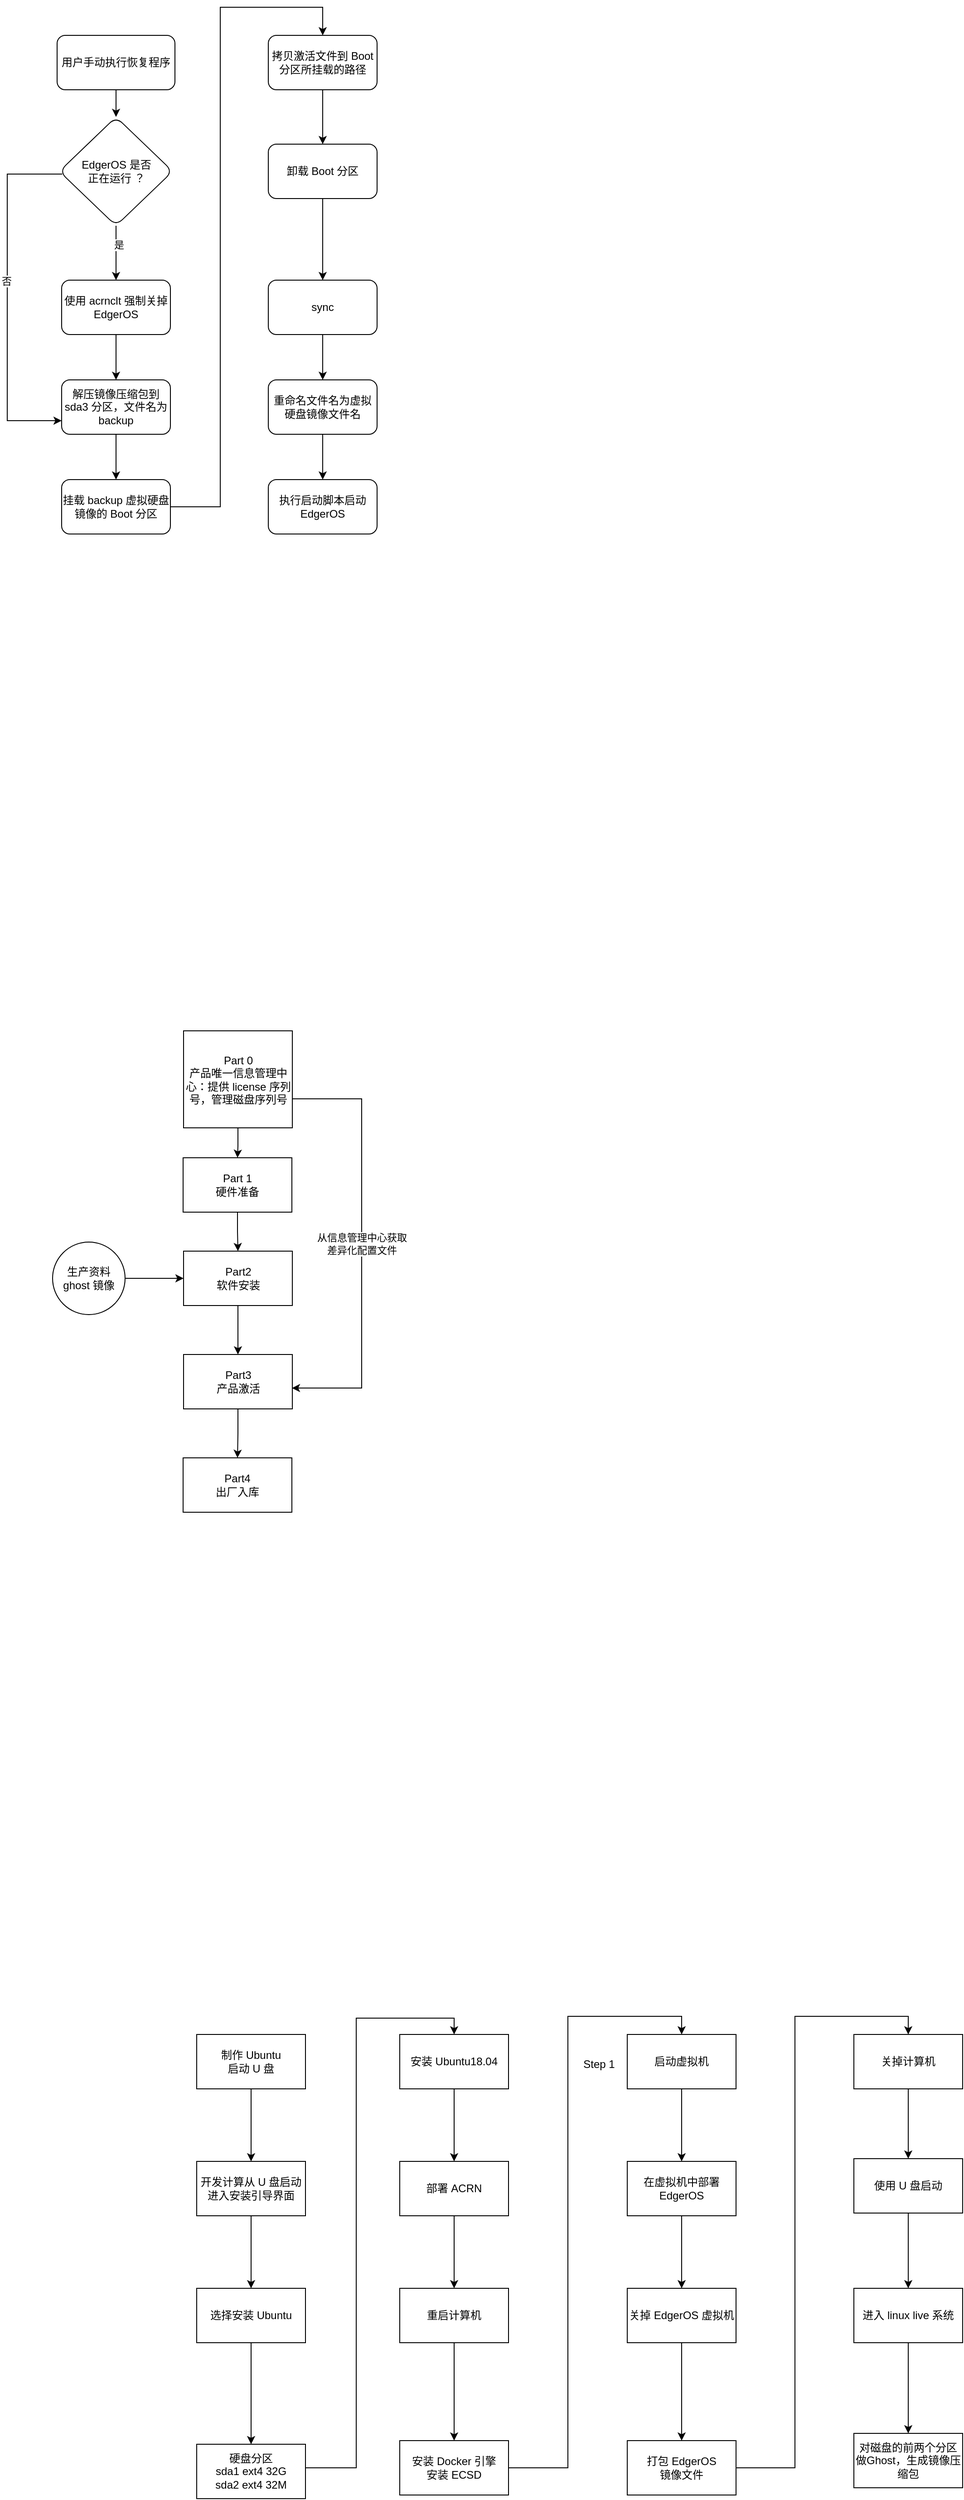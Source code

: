 <mxfile version="20.2.3" type="github">
  <diagram id="C5RBs43oDa-KdzZeNtuy" name="Page-1">
    <mxGraphModel dx="1087" dy="705" grid="0" gridSize="10" guides="1" tooltips="1" connect="1" arrows="1" fold="1" page="1" pageScale="1" pageWidth="827" pageHeight="1169" math="0" shadow="0">
      <root>
        <mxCell id="WIyWlLk6GJQsqaUBKTNV-0" />
        <mxCell id="WIyWlLk6GJQsqaUBKTNV-1" parent="WIyWlLk6GJQsqaUBKTNV-0" />
        <mxCell id="gS-gUmE_YttaVzdTsZu5-10" value="" style="edgeStyle=orthogonalEdgeStyle;rounded=0;orthogonalLoop=1;jettySize=auto;html=1;" parent="WIyWlLk6GJQsqaUBKTNV-1" source="gS-gUmE_YttaVzdTsZu5-0" target="gS-gUmE_YttaVzdTsZu5-9" edge="1">
          <mxGeometry relative="1" as="geometry" />
        </mxCell>
        <mxCell id="gS-gUmE_YttaVzdTsZu5-0" value="用户手动执行恢复程序" style="rounded=1;whiteSpace=wrap;html=1;fontSize=12;glass=0;strokeWidth=1;shadow=0;" parent="WIyWlLk6GJQsqaUBKTNV-1" vertex="1">
          <mxGeometry x="212" y="162" width="130" height="60" as="geometry" />
        </mxCell>
        <mxCell id="gS-gUmE_YttaVzdTsZu5-12" value="" style="edgeStyle=orthogonalEdgeStyle;rounded=0;orthogonalLoop=1;jettySize=auto;html=1;" parent="WIyWlLk6GJQsqaUBKTNV-1" source="gS-gUmE_YttaVzdTsZu5-9" target="gS-gUmE_YttaVzdTsZu5-11" edge="1">
          <mxGeometry relative="1" as="geometry" />
        </mxCell>
        <mxCell id="gS-gUmE_YttaVzdTsZu5-13" value="是" style="edgeLabel;html=1;align=center;verticalAlign=middle;resizable=0;points=[];" parent="gS-gUmE_YttaVzdTsZu5-12" vertex="1" connectable="0">
          <mxGeometry x="-0.309" y="3" relative="1" as="geometry">
            <mxPoint as="offset" />
          </mxGeometry>
        </mxCell>
        <mxCell id="gS-gUmE_YttaVzdTsZu5-23" style="edgeStyle=orthogonalEdgeStyle;rounded=0;orthogonalLoop=1;jettySize=auto;html=1;entryX=0;entryY=0.75;entryDx=0;entryDy=0;" parent="WIyWlLk6GJQsqaUBKTNV-1" source="gS-gUmE_YttaVzdTsZu5-9" target="gS-gUmE_YttaVzdTsZu5-14" edge="1">
          <mxGeometry relative="1" as="geometry">
            <mxPoint x="101" y="595" as="targetPoint" />
            <Array as="points">
              <mxPoint x="157" y="315" />
              <mxPoint x="157" y="587" />
            </Array>
          </mxGeometry>
        </mxCell>
        <mxCell id="gS-gUmE_YttaVzdTsZu5-24" value="否" style="edgeLabel;html=1;align=center;verticalAlign=middle;resizable=0;points=[];" parent="gS-gUmE_YttaVzdTsZu5-23" vertex="1" connectable="0">
          <mxGeometry x="-0.09" y="-1" relative="1" as="geometry">
            <mxPoint as="offset" />
          </mxGeometry>
        </mxCell>
        <mxCell id="gS-gUmE_YttaVzdTsZu5-9" value="EdgerOS 是否&lt;br&gt;正在运行 ？" style="rhombus;whiteSpace=wrap;html=1;rounded=1;glass=0;strokeWidth=1;shadow=0;" parent="WIyWlLk6GJQsqaUBKTNV-1" vertex="1">
          <mxGeometry x="214.5" y="252" width="125" height="120" as="geometry" />
        </mxCell>
        <mxCell id="gS-gUmE_YttaVzdTsZu5-15" value="" style="edgeStyle=orthogonalEdgeStyle;rounded=0;orthogonalLoop=1;jettySize=auto;html=1;" parent="WIyWlLk6GJQsqaUBKTNV-1" source="gS-gUmE_YttaVzdTsZu5-11" target="gS-gUmE_YttaVzdTsZu5-14" edge="1">
          <mxGeometry relative="1" as="geometry" />
        </mxCell>
        <mxCell id="gS-gUmE_YttaVzdTsZu5-11" value="使用 acrnclt 强制关掉 EdgerOS" style="whiteSpace=wrap;html=1;rounded=1;glass=0;strokeWidth=1;shadow=0;" parent="WIyWlLk6GJQsqaUBKTNV-1" vertex="1">
          <mxGeometry x="217" y="432" width="120" height="60" as="geometry" />
        </mxCell>
        <mxCell id="gS-gUmE_YttaVzdTsZu5-43" style="edgeStyle=orthogonalEdgeStyle;rounded=0;orthogonalLoop=1;jettySize=auto;html=1;exitX=0.5;exitY=1;exitDx=0;exitDy=0;" parent="WIyWlLk6GJQsqaUBKTNV-1" source="gS-gUmE_YttaVzdTsZu5-14" target="gS-gUmE_YttaVzdTsZu5-28" edge="1">
          <mxGeometry relative="1" as="geometry" />
        </mxCell>
        <mxCell id="gS-gUmE_YttaVzdTsZu5-14" value="解压镜像压缩包到 sda3 分区，文件名为 backup" style="whiteSpace=wrap;html=1;rounded=1;glass=0;strokeWidth=1;shadow=0;" parent="WIyWlLk6GJQsqaUBKTNV-1" vertex="1">
          <mxGeometry x="217" y="542" width="120" height="60" as="geometry" />
        </mxCell>
        <mxCell id="gS-gUmE_YttaVzdTsZu5-25" value="执行启动脚本启动 EdgerOS" style="whiteSpace=wrap;html=1;rounded=1;glass=0;strokeWidth=1;shadow=0;" parent="WIyWlLk6GJQsqaUBKTNV-1" vertex="1">
          <mxGeometry x="445" y="652" width="120" height="60" as="geometry" />
        </mxCell>
        <mxCell id="gS-gUmE_YttaVzdTsZu5-35" style="edgeStyle=orthogonalEdgeStyle;rounded=0;orthogonalLoop=1;jettySize=auto;html=1;exitX=0.5;exitY=1;exitDx=0;exitDy=0;entryX=0.5;entryY=0;entryDx=0;entryDy=0;" parent="WIyWlLk6GJQsqaUBKTNV-1" source="gS-gUmE_YttaVzdTsZu5-26" target="gS-gUmE_YttaVzdTsZu5-25" edge="1">
          <mxGeometry relative="1" as="geometry" />
        </mxCell>
        <mxCell id="gS-gUmE_YttaVzdTsZu5-26" value="重命名文件名为虚拟硬盘镜像文件名" style="whiteSpace=wrap;html=1;rounded=1;glass=0;strokeWidth=1;shadow=0;" parent="WIyWlLk6GJQsqaUBKTNV-1" vertex="1">
          <mxGeometry x="445" y="542" width="120" height="60" as="geometry" />
        </mxCell>
        <mxCell id="gS-gUmE_YttaVzdTsZu5-31" value="" style="edgeStyle=orthogonalEdgeStyle;rounded=0;orthogonalLoop=1;jettySize=auto;html=1;" parent="WIyWlLk6GJQsqaUBKTNV-1" source="gS-gUmE_YttaVzdTsZu5-28" target="gS-gUmE_YttaVzdTsZu5-30" edge="1">
          <mxGeometry relative="1" as="geometry">
            <Array as="points">
              <mxPoint x="392" y="682" />
              <mxPoint x="392" y="131" />
              <mxPoint x="505" y="131" />
            </Array>
          </mxGeometry>
        </mxCell>
        <mxCell id="gS-gUmE_YttaVzdTsZu5-28" value="挂载 backup 虚拟硬盘镜像的 Boot 分区" style="whiteSpace=wrap;html=1;rounded=1;glass=0;strokeWidth=1;shadow=0;" parent="WIyWlLk6GJQsqaUBKTNV-1" vertex="1">
          <mxGeometry x="217" y="652" width="120" height="60" as="geometry" />
        </mxCell>
        <mxCell id="gS-gUmE_YttaVzdTsZu5-39" value="" style="edgeStyle=orthogonalEdgeStyle;rounded=0;orthogonalLoop=1;jettySize=auto;html=1;" parent="WIyWlLk6GJQsqaUBKTNV-1" source="gS-gUmE_YttaVzdTsZu5-30" target="gS-gUmE_YttaVzdTsZu5-38" edge="1">
          <mxGeometry relative="1" as="geometry" />
        </mxCell>
        <mxCell id="gS-gUmE_YttaVzdTsZu5-30" value="拷贝激活文件到 Boot 分区所挂载的路径" style="whiteSpace=wrap;html=1;rounded=1;glass=0;strokeWidth=1;shadow=0;" parent="WIyWlLk6GJQsqaUBKTNV-1" vertex="1">
          <mxGeometry x="445" y="162" width="120" height="60" as="geometry" />
        </mxCell>
        <mxCell id="gS-gUmE_YttaVzdTsZu5-41" value="" style="edgeStyle=orthogonalEdgeStyle;rounded=0;orthogonalLoop=1;jettySize=auto;html=1;" parent="WIyWlLk6GJQsqaUBKTNV-1" source="gS-gUmE_YttaVzdTsZu5-38" target="gS-gUmE_YttaVzdTsZu5-40" edge="1">
          <mxGeometry relative="1" as="geometry" />
        </mxCell>
        <mxCell id="gS-gUmE_YttaVzdTsZu5-38" value="卸载 Boot 分区" style="whiteSpace=wrap;html=1;rounded=1;glass=0;strokeWidth=1;shadow=0;" parent="WIyWlLk6GJQsqaUBKTNV-1" vertex="1">
          <mxGeometry x="445" y="282" width="120" height="60" as="geometry" />
        </mxCell>
        <mxCell id="gS-gUmE_YttaVzdTsZu5-42" style="edgeStyle=orthogonalEdgeStyle;rounded=0;orthogonalLoop=1;jettySize=auto;html=1;" parent="WIyWlLk6GJQsqaUBKTNV-1" source="gS-gUmE_YttaVzdTsZu5-40" target="gS-gUmE_YttaVzdTsZu5-26" edge="1">
          <mxGeometry relative="1" as="geometry" />
        </mxCell>
        <mxCell id="gS-gUmE_YttaVzdTsZu5-40" value="sync" style="whiteSpace=wrap;html=1;rounded=1;glass=0;strokeWidth=1;shadow=0;" parent="WIyWlLk6GJQsqaUBKTNV-1" vertex="1">
          <mxGeometry x="445" y="432" width="120" height="60" as="geometry" />
        </mxCell>
        <mxCell id="9X3dWUdTX9as2_ivopGH-2" value="" style="edgeStyle=orthogonalEdgeStyle;rounded=0;orthogonalLoop=1;jettySize=auto;html=1;" parent="WIyWlLk6GJQsqaUBKTNV-1" source="9X3dWUdTX9as2_ivopGH-0" target="9X3dWUdTX9as2_ivopGH-1" edge="1">
          <mxGeometry relative="1" as="geometry" />
        </mxCell>
        <mxCell id="9X3dWUdTX9as2_ivopGH-12" value="从信息管理中心获取&lt;br&gt;差异化配置文件" style="edgeStyle=orthogonalEdgeStyle;rounded=0;orthogonalLoop=1;jettySize=auto;html=1;entryX=0.996;entryY=0.617;entryDx=0;entryDy=0;entryPerimeter=0;" parent="WIyWlLk6GJQsqaUBKTNV-1" source="9X3dWUdTX9as2_ivopGH-0" target="9X3dWUdTX9as2_ivopGH-5" edge="1">
          <mxGeometry relative="1" as="geometry">
            <Array as="points">
              <mxPoint x="548" y="1335" />
              <mxPoint x="548" y="1654" />
            </Array>
          </mxGeometry>
        </mxCell>
        <mxCell id="9X3dWUdTX9as2_ivopGH-0" value="Part 0&lt;br&gt;产品唯一信息管理中心：提供 license 序列号，管理磁盘序列号" style="rounded=0;whiteSpace=wrap;html=1;" parent="WIyWlLk6GJQsqaUBKTNV-1" vertex="1">
          <mxGeometry x="351.5" y="1260" width="120" height="107" as="geometry" />
        </mxCell>
        <mxCell id="9X3dWUdTX9as2_ivopGH-4" value="" style="edgeStyle=orthogonalEdgeStyle;rounded=0;orthogonalLoop=1;jettySize=auto;html=1;" parent="WIyWlLk6GJQsqaUBKTNV-1" source="9X3dWUdTX9as2_ivopGH-1" target="9X3dWUdTX9as2_ivopGH-3" edge="1">
          <mxGeometry relative="1" as="geometry" />
        </mxCell>
        <mxCell id="9X3dWUdTX9as2_ivopGH-1" value="Part 1&lt;br&gt;硬件准备" style="whiteSpace=wrap;html=1;rounded=0;" parent="WIyWlLk6GJQsqaUBKTNV-1" vertex="1">
          <mxGeometry x="351" y="1400" width="120" height="60" as="geometry" />
        </mxCell>
        <mxCell id="9X3dWUdTX9as2_ivopGH-6" value="" style="edgeStyle=orthogonalEdgeStyle;rounded=0;orthogonalLoop=1;jettySize=auto;html=1;" parent="WIyWlLk6GJQsqaUBKTNV-1" source="9X3dWUdTX9as2_ivopGH-3" target="9X3dWUdTX9as2_ivopGH-5" edge="1">
          <mxGeometry relative="1" as="geometry" />
        </mxCell>
        <mxCell id="9X3dWUdTX9as2_ivopGH-3" value="Part2&lt;br&gt;软件安装" style="whiteSpace=wrap;html=1;rounded=0;" parent="WIyWlLk6GJQsqaUBKTNV-1" vertex="1">
          <mxGeometry x="351.5" y="1503" width="120" height="60" as="geometry" />
        </mxCell>
        <mxCell id="9X3dWUdTX9as2_ivopGH-8" value="" style="edgeStyle=orthogonalEdgeStyle;rounded=0;orthogonalLoop=1;jettySize=auto;html=1;" parent="WIyWlLk6GJQsqaUBKTNV-1" source="9X3dWUdTX9as2_ivopGH-5" target="9X3dWUdTX9as2_ivopGH-7" edge="1">
          <mxGeometry relative="1" as="geometry" />
        </mxCell>
        <mxCell id="9X3dWUdTX9as2_ivopGH-5" value="Part3&lt;br&gt;产品激活" style="whiteSpace=wrap;html=1;rounded=0;" parent="WIyWlLk6GJQsqaUBKTNV-1" vertex="1">
          <mxGeometry x="351.5" y="1617" width="120" height="60" as="geometry" />
        </mxCell>
        <mxCell id="9X3dWUdTX9as2_ivopGH-7" value="Part4&lt;br&gt;出厂入库" style="whiteSpace=wrap;html=1;rounded=0;" parent="WIyWlLk6GJQsqaUBKTNV-1" vertex="1">
          <mxGeometry x="351" y="1731" width="120" height="60" as="geometry" />
        </mxCell>
        <mxCell id="9X3dWUdTX9as2_ivopGH-11" style="edgeStyle=orthogonalEdgeStyle;rounded=0;orthogonalLoop=1;jettySize=auto;html=1;" parent="WIyWlLk6GJQsqaUBKTNV-1" source="9X3dWUdTX9as2_ivopGH-9" target="9X3dWUdTX9as2_ivopGH-3" edge="1">
          <mxGeometry relative="1" as="geometry" />
        </mxCell>
        <mxCell id="9X3dWUdTX9as2_ivopGH-9" value="生产资料&lt;br&gt;ghost 镜像" style="ellipse;whiteSpace=wrap;html=1;aspect=fixed;" parent="WIyWlLk6GJQsqaUBKTNV-1" vertex="1">
          <mxGeometry x="207" y="1493" width="80" height="80" as="geometry" />
        </mxCell>
        <mxCell id="PrhjTe8jPgMwE5NyQmtl-4" value="" style="edgeStyle=orthogonalEdgeStyle;rounded=0;orthogonalLoop=1;jettySize=auto;html=1;" edge="1" parent="WIyWlLk6GJQsqaUBKTNV-1" source="PrhjTe8jPgMwE5NyQmtl-1" target="PrhjTe8jPgMwE5NyQmtl-3">
          <mxGeometry relative="1" as="geometry" />
        </mxCell>
        <mxCell id="PrhjTe8jPgMwE5NyQmtl-1" value="安装 Ubuntu18.04" style="whiteSpace=wrap;html=1;rounded=0;" vertex="1" parent="WIyWlLk6GJQsqaUBKTNV-1">
          <mxGeometry x="590" y="2367" width="120" height="60" as="geometry" />
        </mxCell>
        <mxCell id="PrhjTe8jPgMwE5NyQmtl-6" value="" style="edgeStyle=orthogonalEdgeStyle;rounded=0;orthogonalLoop=1;jettySize=auto;html=1;" edge="1" parent="WIyWlLk6GJQsqaUBKTNV-1" source="PrhjTe8jPgMwE5NyQmtl-3" target="PrhjTe8jPgMwE5NyQmtl-5">
          <mxGeometry relative="1" as="geometry" />
        </mxCell>
        <mxCell id="PrhjTe8jPgMwE5NyQmtl-3" value="部署 ACRN" style="whiteSpace=wrap;html=1;rounded=0;" vertex="1" parent="WIyWlLk6GJQsqaUBKTNV-1">
          <mxGeometry x="590" y="2507" width="120" height="60" as="geometry" />
        </mxCell>
        <mxCell id="PrhjTe8jPgMwE5NyQmtl-18" style="edgeStyle=orthogonalEdgeStyle;rounded=0;orthogonalLoop=1;jettySize=auto;html=1;" edge="1" parent="WIyWlLk6GJQsqaUBKTNV-1" source="PrhjTe8jPgMwE5NyQmtl-5" target="PrhjTe8jPgMwE5NyQmtl-17">
          <mxGeometry relative="1" as="geometry" />
        </mxCell>
        <mxCell id="PrhjTe8jPgMwE5NyQmtl-5" value="重启计算机" style="whiteSpace=wrap;html=1;rounded=0;" vertex="1" parent="WIyWlLk6GJQsqaUBKTNV-1">
          <mxGeometry x="590" y="2647" width="120" height="60" as="geometry" />
        </mxCell>
        <mxCell id="PrhjTe8jPgMwE5NyQmtl-20" value="" style="edgeStyle=orthogonalEdgeStyle;rounded=0;orthogonalLoop=1;jettySize=auto;html=1;" edge="1" parent="WIyWlLk6GJQsqaUBKTNV-1" source="PrhjTe8jPgMwE5NyQmtl-9" target="PrhjTe8jPgMwE5NyQmtl-19">
          <mxGeometry relative="1" as="geometry" />
        </mxCell>
        <mxCell id="PrhjTe8jPgMwE5NyQmtl-9" value="启动虚拟机" style="whiteSpace=wrap;html=1;rounded=0;" vertex="1" parent="WIyWlLk6GJQsqaUBKTNV-1">
          <mxGeometry x="841" y="2367" width="120" height="60" as="geometry" />
        </mxCell>
        <mxCell id="PrhjTe8jPgMwE5NyQmtl-33" style="edgeStyle=orthogonalEdgeStyle;rounded=0;orthogonalLoop=1;jettySize=auto;html=1;entryX=0.5;entryY=0;entryDx=0;entryDy=0;" edge="1" parent="WIyWlLk6GJQsqaUBKTNV-1" source="PrhjTe8jPgMwE5NyQmtl-17" target="PrhjTe8jPgMwE5NyQmtl-9">
          <mxGeometry relative="1" as="geometry" />
        </mxCell>
        <mxCell id="PrhjTe8jPgMwE5NyQmtl-17" value="安装 Docker 引擎&lt;br&gt;安装 ECSD" style="whiteSpace=wrap;html=1;rounded=0;" vertex="1" parent="WIyWlLk6GJQsqaUBKTNV-1">
          <mxGeometry x="590" y="2815" width="120" height="60" as="geometry" />
        </mxCell>
        <mxCell id="PrhjTe8jPgMwE5NyQmtl-22" value="" style="edgeStyle=orthogonalEdgeStyle;rounded=0;orthogonalLoop=1;jettySize=auto;html=1;" edge="1" parent="WIyWlLk6GJQsqaUBKTNV-1" source="PrhjTe8jPgMwE5NyQmtl-19" target="PrhjTe8jPgMwE5NyQmtl-21">
          <mxGeometry relative="1" as="geometry" />
        </mxCell>
        <mxCell id="PrhjTe8jPgMwE5NyQmtl-19" value="在虚拟机中部署 EdgerOS" style="whiteSpace=wrap;html=1;rounded=0;" vertex="1" parent="WIyWlLk6GJQsqaUBKTNV-1">
          <mxGeometry x="841" y="2507" width="120" height="60" as="geometry" />
        </mxCell>
        <mxCell id="PrhjTe8jPgMwE5NyQmtl-24" value="" style="edgeStyle=orthogonalEdgeStyle;rounded=0;orthogonalLoop=1;jettySize=auto;html=1;" edge="1" parent="WIyWlLk6GJQsqaUBKTNV-1" source="PrhjTe8jPgMwE5NyQmtl-21" target="PrhjTe8jPgMwE5NyQmtl-23">
          <mxGeometry relative="1" as="geometry" />
        </mxCell>
        <mxCell id="PrhjTe8jPgMwE5NyQmtl-21" value="关掉 EdgerOS 虚拟机" style="whiteSpace=wrap;html=1;rounded=0;" vertex="1" parent="WIyWlLk6GJQsqaUBKTNV-1">
          <mxGeometry x="841" y="2647" width="120" height="60" as="geometry" />
        </mxCell>
        <mxCell id="PrhjTe8jPgMwE5NyQmtl-34" style="edgeStyle=orthogonalEdgeStyle;rounded=0;orthogonalLoop=1;jettySize=auto;html=1;entryX=0.5;entryY=0;entryDx=0;entryDy=0;" edge="1" parent="WIyWlLk6GJQsqaUBKTNV-1" source="PrhjTe8jPgMwE5NyQmtl-23" target="PrhjTe8jPgMwE5NyQmtl-25">
          <mxGeometry relative="1" as="geometry" />
        </mxCell>
        <mxCell id="PrhjTe8jPgMwE5NyQmtl-23" value="打包 EdgerOS &lt;br&gt;镜像文件" style="whiteSpace=wrap;html=1;rounded=0;" vertex="1" parent="WIyWlLk6GJQsqaUBKTNV-1">
          <mxGeometry x="841" y="2815" width="120" height="60" as="geometry" />
        </mxCell>
        <mxCell id="PrhjTe8jPgMwE5NyQmtl-29" value="" style="edgeStyle=orthogonalEdgeStyle;rounded=0;orthogonalLoop=1;jettySize=auto;html=1;" edge="1" parent="WIyWlLk6GJQsqaUBKTNV-1" source="PrhjTe8jPgMwE5NyQmtl-25" target="PrhjTe8jPgMwE5NyQmtl-28">
          <mxGeometry relative="1" as="geometry" />
        </mxCell>
        <mxCell id="PrhjTe8jPgMwE5NyQmtl-25" value="关掉计算机" style="whiteSpace=wrap;html=1;rounded=0;" vertex="1" parent="WIyWlLk6GJQsqaUBKTNV-1">
          <mxGeometry x="1091" y="2367" width="120" height="60" as="geometry" />
        </mxCell>
        <mxCell id="PrhjTe8jPgMwE5NyQmtl-31" value="" style="edgeStyle=orthogonalEdgeStyle;rounded=0;orthogonalLoop=1;jettySize=auto;html=1;" edge="1" parent="WIyWlLk6GJQsqaUBKTNV-1" source="PrhjTe8jPgMwE5NyQmtl-28" target="PrhjTe8jPgMwE5NyQmtl-30">
          <mxGeometry relative="1" as="geometry" />
        </mxCell>
        <mxCell id="PrhjTe8jPgMwE5NyQmtl-28" value="使用 U 盘启动" style="whiteSpace=wrap;html=1;rounded=0;" vertex="1" parent="WIyWlLk6GJQsqaUBKTNV-1">
          <mxGeometry x="1091" y="2504" width="120" height="60" as="geometry" />
        </mxCell>
        <mxCell id="PrhjTe8jPgMwE5NyQmtl-36" value="" style="edgeStyle=orthogonalEdgeStyle;rounded=0;orthogonalLoop=1;jettySize=auto;html=1;" edge="1" parent="WIyWlLk6GJQsqaUBKTNV-1" source="PrhjTe8jPgMwE5NyQmtl-30" target="PrhjTe8jPgMwE5NyQmtl-35">
          <mxGeometry relative="1" as="geometry" />
        </mxCell>
        <mxCell id="PrhjTe8jPgMwE5NyQmtl-30" value="进入 linux live 系统" style="whiteSpace=wrap;html=1;rounded=0;" vertex="1" parent="WIyWlLk6GJQsqaUBKTNV-1">
          <mxGeometry x="1091" y="2647" width="120" height="60" as="geometry" />
        </mxCell>
        <mxCell id="PrhjTe8jPgMwE5NyQmtl-35" value="对磁盘的前两个分区做Ghost，生成镜像压缩包" style="whiteSpace=wrap;html=1;rounded=0;" vertex="1" parent="WIyWlLk6GJQsqaUBKTNV-1">
          <mxGeometry x="1091" y="2807" width="120" height="60" as="geometry" />
        </mxCell>
        <mxCell id="PrhjTe8jPgMwE5NyQmtl-38" style="edgeStyle=orthogonalEdgeStyle;rounded=0;orthogonalLoop=1;jettySize=auto;html=1;" edge="1" parent="WIyWlLk6GJQsqaUBKTNV-1" source="PrhjTe8jPgMwE5NyQmtl-37" target="PrhjTe8jPgMwE5NyQmtl-1">
          <mxGeometry relative="1" as="geometry">
            <Array as="points">
              <mxPoint x="542" y="2845" />
              <mxPoint x="542" y="2349" />
              <mxPoint x="650" y="2349" />
            </Array>
          </mxGeometry>
        </mxCell>
        <mxCell id="PrhjTe8jPgMwE5NyQmtl-37" value="硬盘分区&lt;br&gt;sda1 ext4 32G&lt;br&gt;sda2 ext4 32M" style="rounded=0;whiteSpace=wrap;html=1;" vertex="1" parent="WIyWlLk6GJQsqaUBKTNV-1">
          <mxGeometry x="366" y="2819" width="120" height="60" as="geometry" />
        </mxCell>
        <mxCell id="PrhjTe8jPgMwE5NyQmtl-40" value="Step 1" style="text;html=1;strokeColor=none;fillColor=none;align=center;verticalAlign=middle;whiteSpace=wrap;rounded=0;" vertex="1" parent="WIyWlLk6GJQsqaUBKTNV-1">
          <mxGeometry x="780" y="2385" width="60" height="30" as="geometry" />
        </mxCell>
        <mxCell id="PrhjTe8jPgMwE5NyQmtl-44" value="" style="edgeStyle=orthogonalEdgeStyle;rounded=0;orthogonalLoop=1;jettySize=auto;html=1;" edge="1" parent="WIyWlLk6GJQsqaUBKTNV-1" source="PrhjTe8jPgMwE5NyQmtl-41" target="PrhjTe8jPgMwE5NyQmtl-43">
          <mxGeometry relative="1" as="geometry" />
        </mxCell>
        <mxCell id="PrhjTe8jPgMwE5NyQmtl-41" value="制作 Ubuntu &lt;br&gt;启动 U 盘" style="whiteSpace=wrap;html=1;rounded=0;" vertex="1" parent="WIyWlLk6GJQsqaUBKTNV-1">
          <mxGeometry x="366" y="2367" width="120" height="60" as="geometry" />
        </mxCell>
        <mxCell id="PrhjTe8jPgMwE5NyQmtl-46" value="" style="edgeStyle=orthogonalEdgeStyle;rounded=0;orthogonalLoop=1;jettySize=auto;html=1;" edge="1" parent="WIyWlLk6GJQsqaUBKTNV-1" source="PrhjTe8jPgMwE5NyQmtl-43" target="PrhjTe8jPgMwE5NyQmtl-45">
          <mxGeometry relative="1" as="geometry" />
        </mxCell>
        <mxCell id="PrhjTe8jPgMwE5NyQmtl-43" value="开发计算从 U 盘启动&lt;br&gt;进入安装引导界面" style="whiteSpace=wrap;html=1;rounded=0;" vertex="1" parent="WIyWlLk6GJQsqaUBKTNV-1">
          <mxGeometry x="366" y="2507" width="120" height="60" as="geometry" />
        </mxCell>
        <mxCell id="PrhjTe8jPgMwE5NyQmtl-47" value="" style="edgeStyle=orthogonalEdgeStyle;rounded=0;orthogonalLoop=1;jettySize=auto;html=1;" edge="1" parent="WIyWlLk6GJQsqaUBKTNV-1" source="PrhjTe8jPgMwE5NyQmtl-45" target="PrhjTe8jPgMwE5NyQmtl-37">
          <mxGeometry relative="1" as="geometry" />
        </mxCell>
        <mxCell id="PrhjTe8jPgMwE5NyQmtl-45" value="选择安装 Ubuntu" style="whiteSpace=wrap;html=1;rounded=0;" vertex="1" parent="WIyWlLk6GJQsqaUBKTNV-1">
          <mxGeometry x="366" y="2647" width="120" height="60" as="geometry" />
        </mxCell>
      </root>
    </mxGraphModel>
  </diagram>
</mxfile>
